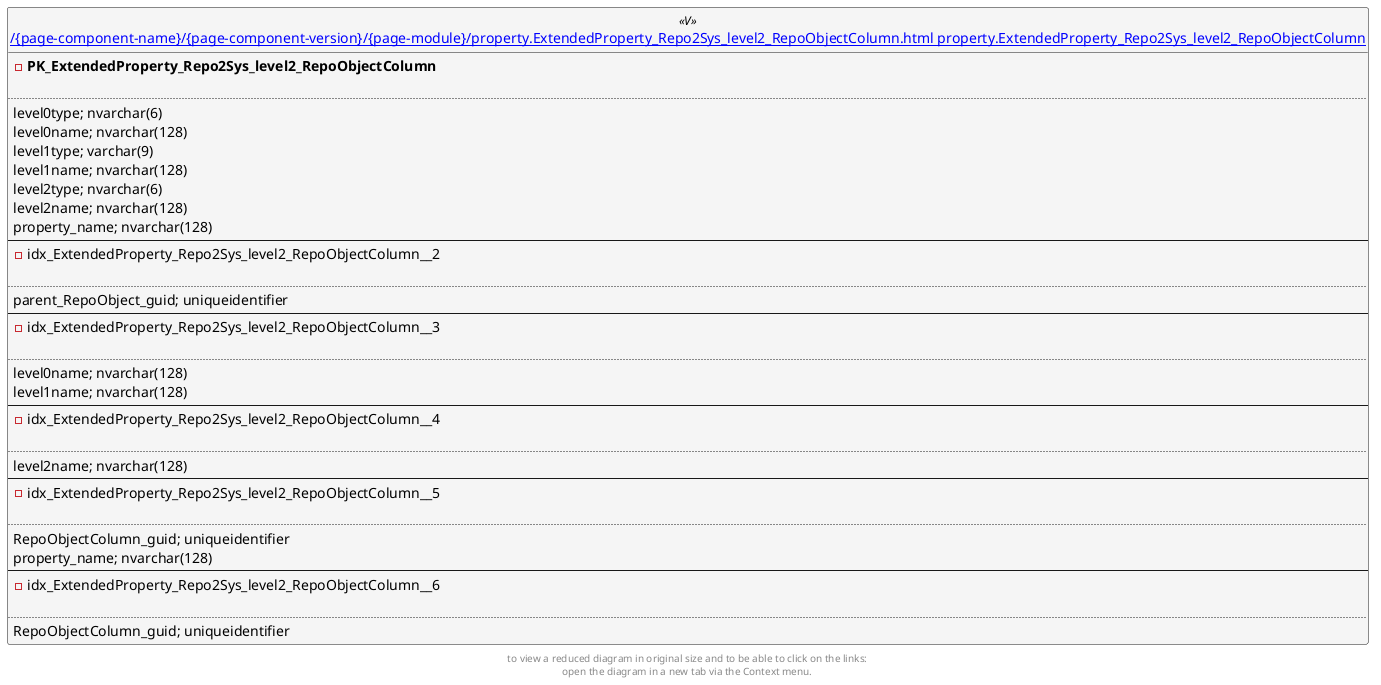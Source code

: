 @startuml
left to right direction
'top to bottom direction
hide circle
'avoide "." issues:
set namespaceSeparator none


skinparam class {
  BackgroundColor White
  BackgroundColor<<FN>> Yellow
  BackgroundColor<<FS>> Yellow
  BackgroundColor<<FT>> LightGray
  BackgroundColor<<IF>> Yellow
  BackgroundColor<<IS>> Yellow
  BackgroundColor<<P>> Aqua
  BackgroundColor<<PC>> Aqua
  BackgroundColor<<SN>> Yellow
  BackgroundColor<<SO>> SlateBlue
  BackgroundColor<<TF>> LightGray
  BackgroundColor<<TR>> Tomato
  BackgroundColor<<U>> White
  BackgroundColor<<V>> WhiteSmoke
  BackgroundColor<<X>> Aqua
}


entity "[[{site-url}/{page-component-name}/{page-component-version}/{page-module}/property.ExtendedProperty_Repo2Sys_level2_RepoObjectColumn.html property.ExtendedProperty_Repo2Sys_level2_RepoObjectColumn]]" as property.ExtendedProperty_Repo2Sys_level2_RepoObjectColumn << V >> {
- **PK_ExtendedProperty_Repo2Sys_level2_RepoObjectColumn**

..
level0type; nvarchar(6)
level0name; nvarchar(128)
level1type; varchar(9)
level1name; nvarchar(128)
level2type; nvarchar(6)
level2name; nvarchar(128)
property_name; nvarchar(128)
--
- idx_ExtendedProperty_Repo2Sys_level2_RepoObjectColumn__2

..
parent_RepoObject_guid; uniqueidentifier
--
- idx_ExtendedProperty_Repo2Sys_level2_RepoObjectColumn__3

..
level0name; nvarchar(128)
level1name; nvarchar(128)
--
- idx_ExtendedProperty_Repo2Sys_level2_RepoObjectColumn__4

..
level2name; nvarchar(128)
--
- idx_ExtendedProperty_Repo2Sys_level2_RepoObjectColumn__5

..
RepoObjectColumn_guid; uniqueidentifier
property_name; nvarchar(128)
--
- idx_ExtendedProperty_Repo2Sys_level2_RepoObjectColumn__6

..
RepoObjectColumn_guid; uniqueidentifier
}


footer
to view a reduced diagram in original size and to be able to click on the links:
open the diagram in a new tab via the Context menu.
end footer

@enduml

